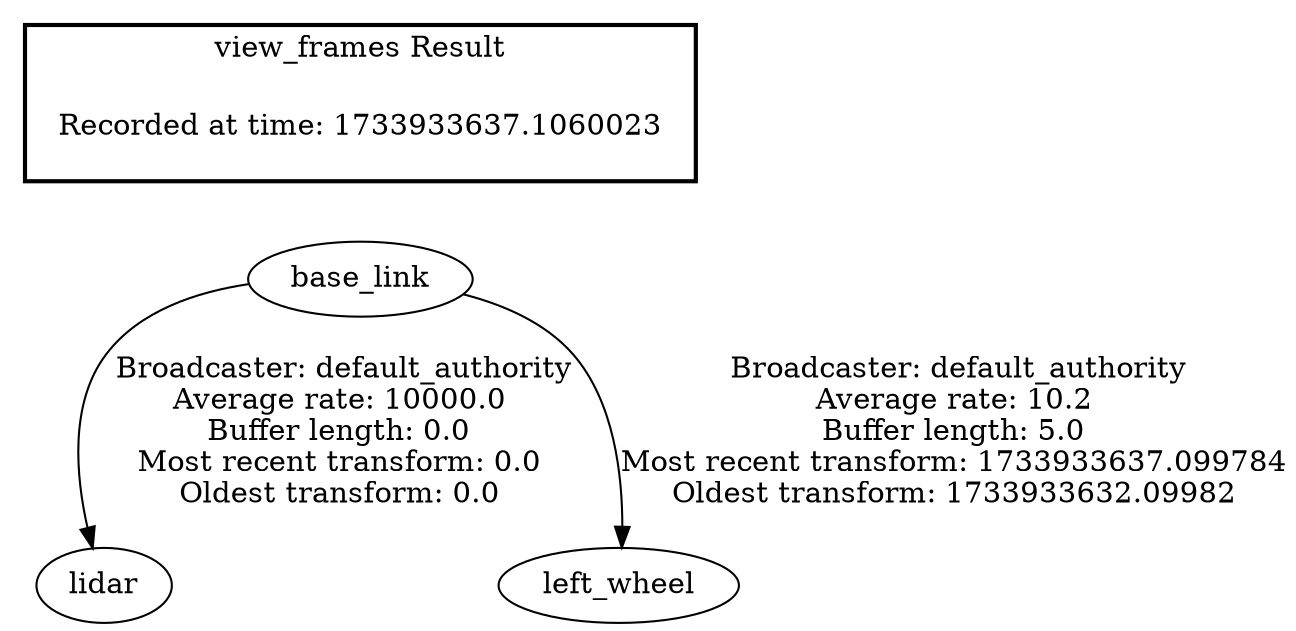 digraph G {
"base_link" -> "lidar"[label=" Broadcaster: default_authority\nAverage rate: 10000.0\nBuffer length: 0.0\nMost recent transform: 0.0\nOldest transform: 0.0\n"];
"base_link" -> "left_wheel"[label=" Broadcaster: default_authority\nAverage rate: 10.2\nBuffer length: 5.0\nMost recent transform: 1733933637.099784\nOldest transform: 1733933632.09982\n"];
edge [style=invis];
 subgraph cluster_legend { style=bold; color=black; label ="view_frames Result";
"Recorded at time: 1733933637.1060023"[ shape=plaintext ] ;
}->"base_link";
}